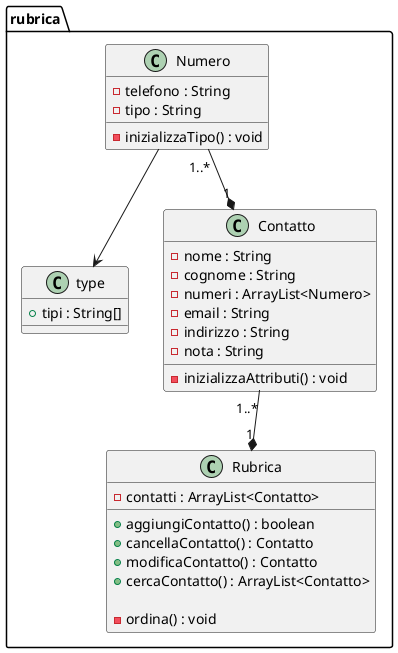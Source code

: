 @startuml
package rubrica{
class Rubrica{
    -contatti : ArrayList<Contatto>
    +aggiungiContatto() : boolean
    +cancellaContatto() : Contatto
    +modificaContatto() : Contatto
    +cercaContatto() : ArrayList<Contatto>

    -ordina() : void
}
class type{
    + tipi : String[]
}
class Numero{
    -telefono : String
    -tipo : String
    -inizializzaTipo() : void
}
class Contatto{
    - nome : String
    - cognome : String
    - numeri : ArrayList<Numero>
    - email : String
    - indirizzo : String
    - nota : String

    -inizializzaAttributi() : void
}
}

Contatto "1..*"--*"1" Rubrica
Numero "1..*"--*"1" Contatto
Numero --> type

@enduml